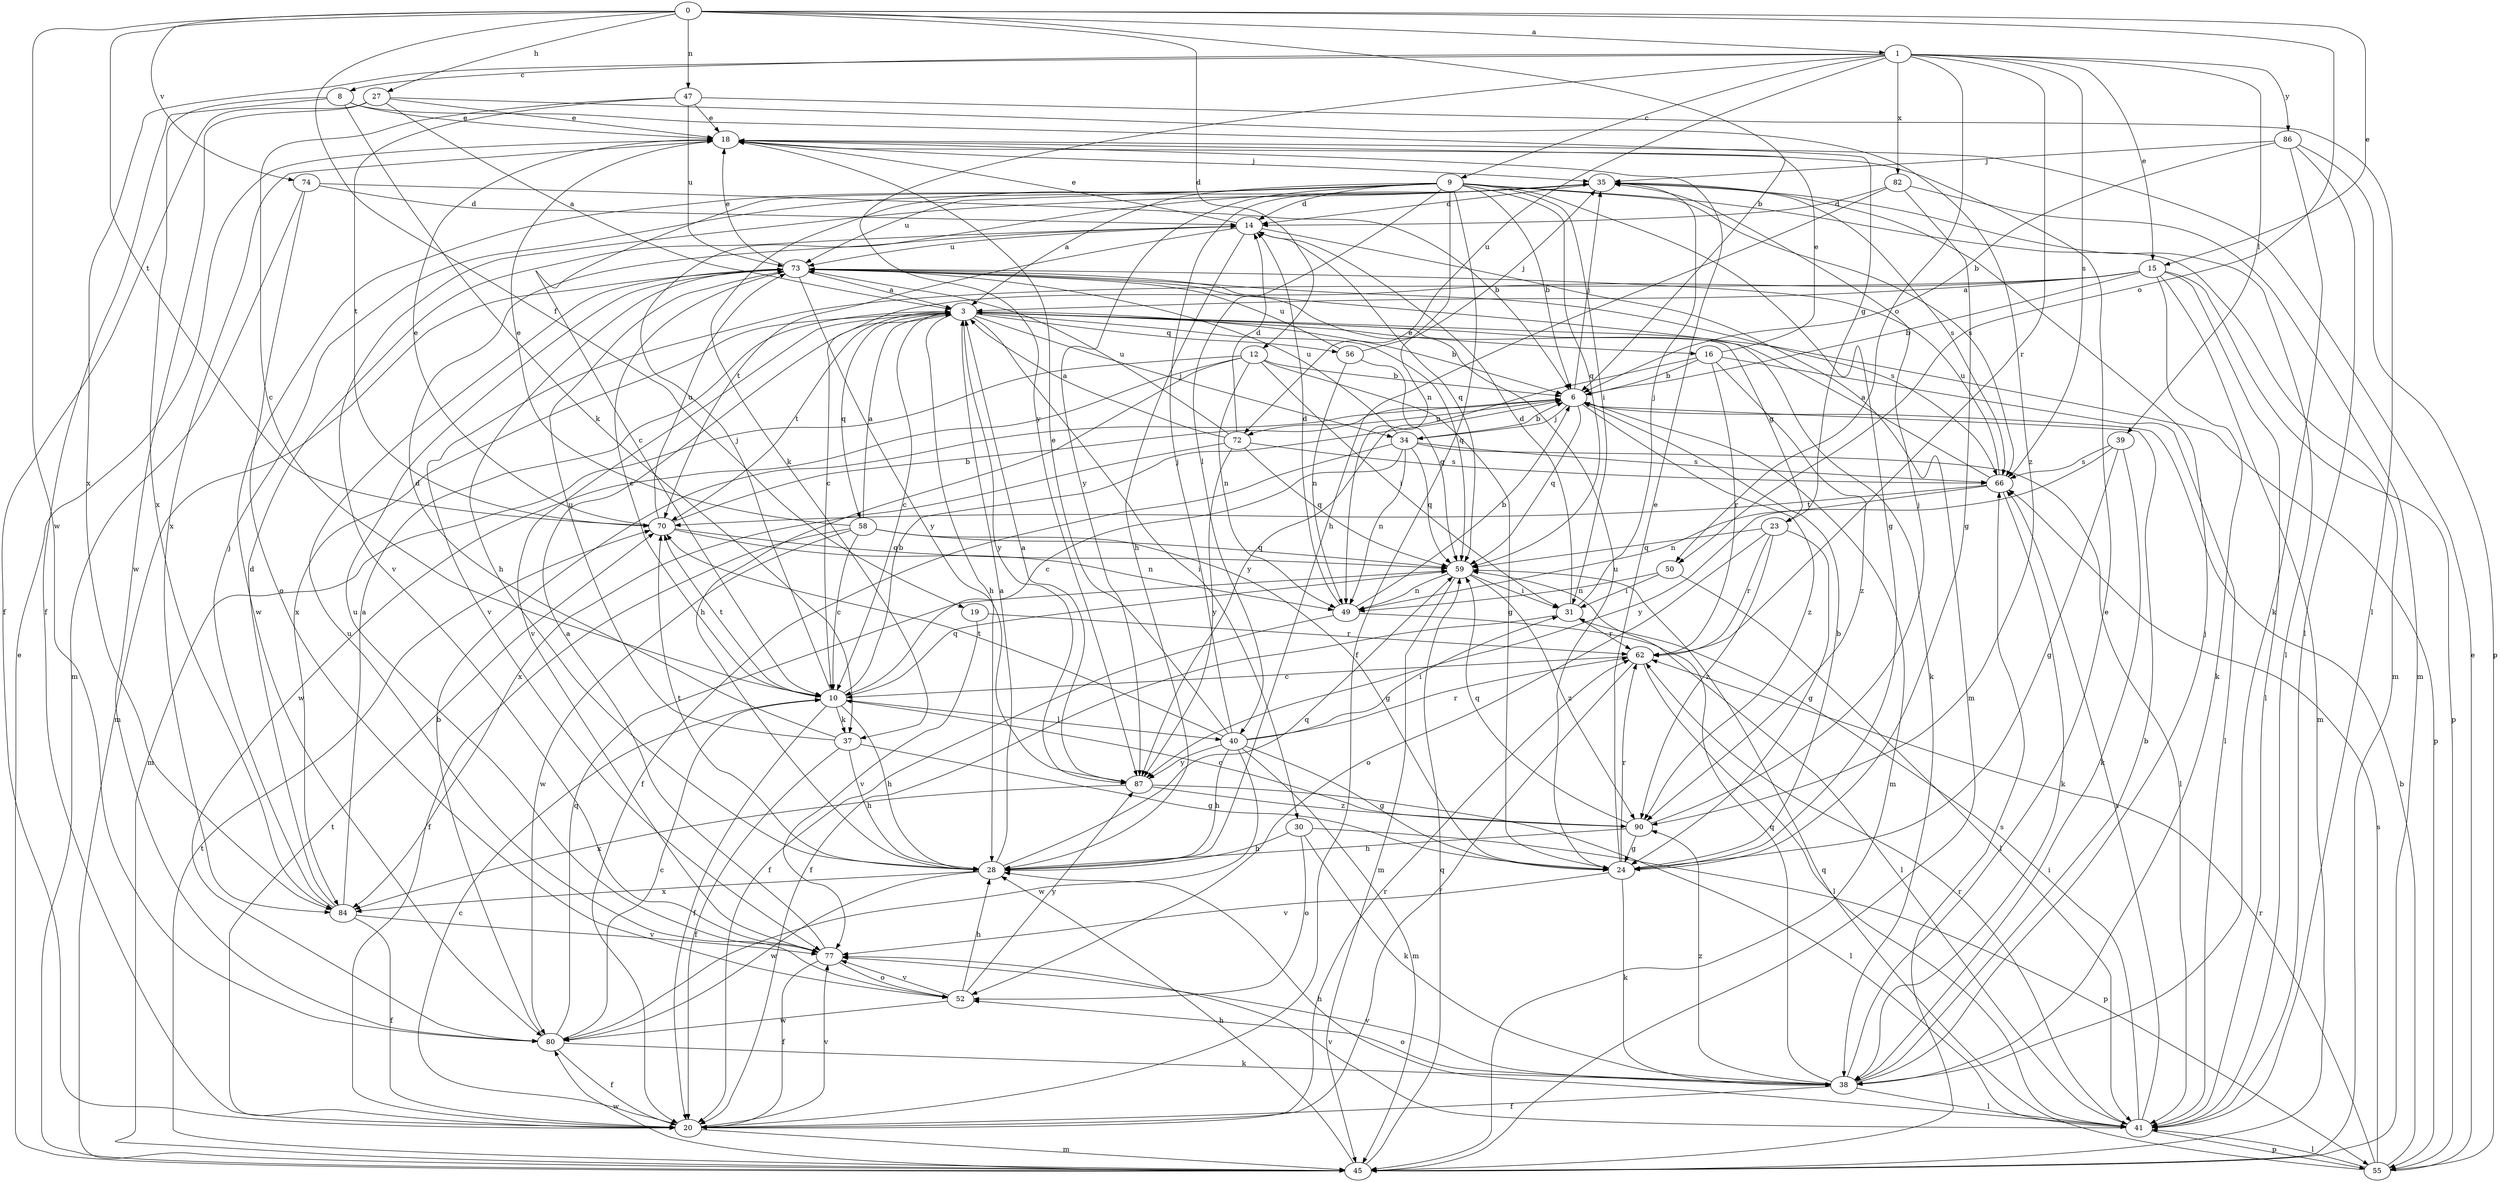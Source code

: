 strict digraph  {
0;
1;
3;
6;
8;
9;
10;
12;
14;
15;
16;
18;
19;
20;
23;
24;
27;
28;
30;
31;
34;
35;
37;
38;
39;
40;
41;
45;
47;
49;
50;
52;
55;
56;
58;
59;
62;
66;
70;
72;
73;
74;
77;
80;
82;
84;
86;
87;
90;
0 -> 1  [label=a];
0 -> 6  [label=b];
0 -> 12  [label=d];
0 -> 15  [label=e];
0 -> 19  [label=f];
0 -> 27  [label=h];
0 -> 47  [label=n];
0 -> 50  [label=o];
0 -> 70  [label=t];
0 -> 74  [label=v];
0 -> 80  [label=w];
1 -> 8  [label=c];
1 -> 9  [label=c];
1 -> 15  [label=e];
1 -> 39  [label=l];
1 -> 50  [label=o];
1 -> 62  [label=r];
1 -> 66  [label=s];
1 -> 72  [label=u];
1 -> 82  [label=x];
1 -> 84  [label=x];
1 -> 86  [label=y];
1 -> 87  [label=y];
3 -> 6  [label=b];
3 -> 10  [label=c];
3 -> 16  [label=e];
3 -> 23  [label=g];
3 -> 28  [label=h];
3 -> 30  [label=i];
3 -> 34  [label=j];
3 -> 55  [label=p];
3 -> 56  [label=q];
3 -> 58  [label=q];
3 -> 59  [label=q];
3 -> 70  [label=t];
3 -> 77  [label=v];
3 -> 84  [label=x];
3 -> 87  [label=y];
6 -> 34  [label=j];
6 -> 35  [label=j];
6 -> 45  [label=m];
6 -> 59  [label=q];
6 -> 72  [label=u];
6 -> 90  [label=z];
8 -> 18  [label=e];
8 -> 20  [label=f];
8 -> 23  [label=g];
8 -> 37  [label=k];
8 -> 84  [label=x];
9 -> 3  [label=a];
9 -> 6  [label=b];
9 -> 10  [label=c];
9 -> 14  [label=d];
9 -> 20  [label=f];
9 -> 24  [label=g];
9 -> 31  [label=i];
9 -> 37  [label=k];
9 -> 40  [label=l];
9 -> 45  [label=m];
9 -> 49  [label=n];
9 -> 59  [label=q];
9 -> 66  [label=s];
9 -> 73  [label=u];
9 -> 80  [label=w];
9 -> 87  [label=y];
10 -> 6  [label=b];
10 -> 20  [label=f];
10 -> 28  [label=h];
10 -> 35  [label=j];
10 -> 37  [label=k];
10 -> 40  [label=l];
10 -> 59  [label=q];
10 -> 70  [label=t];
12 -> 6  [label=b];
12 -> 24  [label=g];
12 -> 28  [label=h];
12 -> 31  [label=i];
12 -> 45  [label=m];
12 -> 49  [label=n];
12 -> 80  [label=w];
14 -> 18  [label=e];
14 -> 28  [label=h];
14 -> 45  [label=m];
14 -> 59  [label=q];
14 -> 70  [label=t];
14 -> 73  [label=u];
15 -> 3  [label=a];
15 -> 6  [label=b];
15 -> 10  [label=c];
15 -> 38  [label=k];
15 -> 41  [label=l];
15 -> 45  [label=m];
15 -> 55  [label=p];
15 -> 77  [label=v];
16 -> 6  [label=b];
16 -> 18  [label=e];
16 -> 41  [label=l];
16 -> 62  [label=r];
16 -> 87  [label=y];
16 -> 90  [label=z];
18 -> 35  [label=j];
18 -> 84  [label=x];
19 -> 62  [label=r];
19 -> 77  [label=v];
20 -> 10  [label=c];
20 -> 45  [label=m];
20 -> 62  [label=r];
20 -> 70  [label=t];
20 -> 77  [label=v];
23 -> 24  [label=g];
23 -> 52  [label=o];
23 -> 59  [label=q];
23 -> 62  [label=r];
23 -> 90  [label=z];
24 -> 6  [label=b];
24 -> 18  [label=e];
24 -> 38  [label=k];
24 -> 62  [label=r];
24 -> 73  [label=u];
24 -> 77  [label=v];
27 -> 3  [label=a];
27 -> 18  [label=e];
27 -> 20  [label=f];
27 -> 80  [label=w];
27 -> 90  [label=z];
28 -> 3  [label=a];
28 -> 59  [label=q];
28 -> 70  [label=t];
28 -> 80  [label=w];
28 -> 84  [label=x];
30 -> 28  [label=h];
30 -> 38  [label=k];
30 -> 52  [label=o];
30 -> 55  [label=p];
31 -> 14  [label=d];
31 -> 20  [label=f];
31 -> 35  [label=j];
31 -> 62  [label=r];
34 -> 6  [label=b];
34 -> 10  [label=c];
34 -> 20  [label=f];
34 -> 41  [label=l];
34 -> 49  [label=n];
34 -> 59  [label=q];
34 -> 66  [label=s];
34 -> 73  [label=u];
35 -> 14  [label=d];
35 -> 41  [label=l];
35 -> 66  [label=s];
35 -> 77  [label=v];
37 -> 14  [label=d];
37 -> 20  [label=f];
37 -> 24  [label=g];
37 -> 28  [label=h];
37 -> 73  [label=u];
38 -> 6  [label=b];
38 -> 18  [label=e];
38 -> 20  [label=f];
38 -> 35  [label=j];
38 -> 41  [label=l];
38 -> 52  [label=o];
38 -> 59  [label=q];
38 -> 77  [label=v];
38 -> 90  [label=z];
39 -> 24  [label=g];
39 -> 38  [label=k];
39 -> 66  [label=s];
39 -> 87  [label=y];
40 -> 18  [label=e];
40 -> 24  [label=g];
40 -> 28  [label=h];
40 -> 31  [label=i];
40 -> 35  [label=j];
40 -> 45  [label=m];
40 -> 62  [label=r];
40 -> 70  [label=t];
40 -> 80  [label=w];
40 -> 87  [label=y];
41 -> 28  [label=h];
41 -> 31  [label=i];
41 -> 55  [label=p];
41 -> 62  [label=r];
41 -> 66  [label=s];
41 -> 77  [label=v];
45 -> 18  [label=e];
45 -> 28  [label=h];
45 -> 59  [label=q];
45 -> 66  [label=s];
45 -> 70  [label=t];
45 -> 80  [label=w];
47 -> 10  [label=c];
47 -> 18  [label=e];
47 -> 41  [label=l];
47 -> 70  [label=t];
47 -> 73  [label=u];
49 -> 6  [label=b];
49 -> 14  [label=d];
49 -> 20  [label=f];
49 -> 41  [label=l];
50 -> 31  [label=i];
50 -> 41  [label=l];
50 -> 49  [label=n];
52 -> 28  [label=h];
52 -> 73  [label=u];
52 -> 77  [label=v];
52 -> 80  [label=w];
52 -> 87  [label=y];
55 -> 6  [label=b];
55 -> 18  [label=e];
55 -> 41  [label=l];
55 -> 59  [label=q];
55 -> 62  [label=r];
55 -> 66  [label=s];
56 -> 35  [label=j];
56 -> 49  [label=n];
56 -> 59  [label=q];
56 -> 73  [label=u];
58 -> 3  [label=a];
58 -> 10  [label=c];
58 -> 18  [label=e];
58 -> 20  [label=f];
58 -> 24  [label=g];
58 -> 59  [label=q];
58 -> 80  [label=w];
59 -> 31  [label=i];
59 -> 45  [label=m];
59 -> 49  [label=n];
59 -> 90  [label=z];
62 -> 10  [label=c];
62 -> 20  [label=f];
62 -> 41  [label=l];
66 -> 3  [label=a];
66 -> 38  [label=k];
66 -> 49  [label=n];
66 -> 70  [label=t];
66 -> 73  [label=u];
70 -> 6  [label=b];
70 -> 18  [label=e];
70 -> 49  [label=n];
70 -> 59  [label=q];
70 -> 73  [label=u];
72 -> 3  [label=a];
72 -> 14  [label=d];
72 -> 59  [label=q];
72 -> 66  [label=s];
72 -> 73  [label=u];
72 -> 84  [label=x];
72 -> 87  [label=y];
73 -> 3  [label=a];
73 -> 10  [label=c];
73 -> 18  [label=e];
73 -> 28  [label=h];
73 -> 38  [label=k];
73 -> 45  [label=m];
73 -> 66  [label=s];
73 -> 87  [label=y];
74 -> 6  [label=b];
74 -> 14  [label=d];
74 -> 45  [label=m];
74 -> 52  [label=o];
77 -> 3  [label=a];
77 -> 20  [label=f];
77 -> 52  [label=o];
77 -> 73  [label=u];
80 -> 6  [label=b];
80 -> 10  [label=c];
80 -> 20  [label=f];
80 -> 38  [label=k];
80 -> 59  [label=q];
82 -> 14  [label=d];
82 -> 24  [label=g];
82 -> 28  [label=h];
82 -> 45  [label=m];
84 -> 3  [label=a];
84 -> 14  [label=d];
84 -> 20  [label=f];
84 -> 35  [label=j];
84 -> 77  [label=v];
86 -> 6  [label=b];
86 -> 35  [label=j];
86 -> 38  [label=k];
86 -> 41  [label=l];
86 -> 55  [label=p];
87 -> 3  [label=a];
87 -> 41  [label=l];
87 -> 84  [label=x];
87 -> 90  [label=z];
90 -> 10  [label=c];
90 -> 24  [label=g];
90 -> 28  [label=h];
90 -> 35  [label=j];
90 -> 59  [label=q];
}
